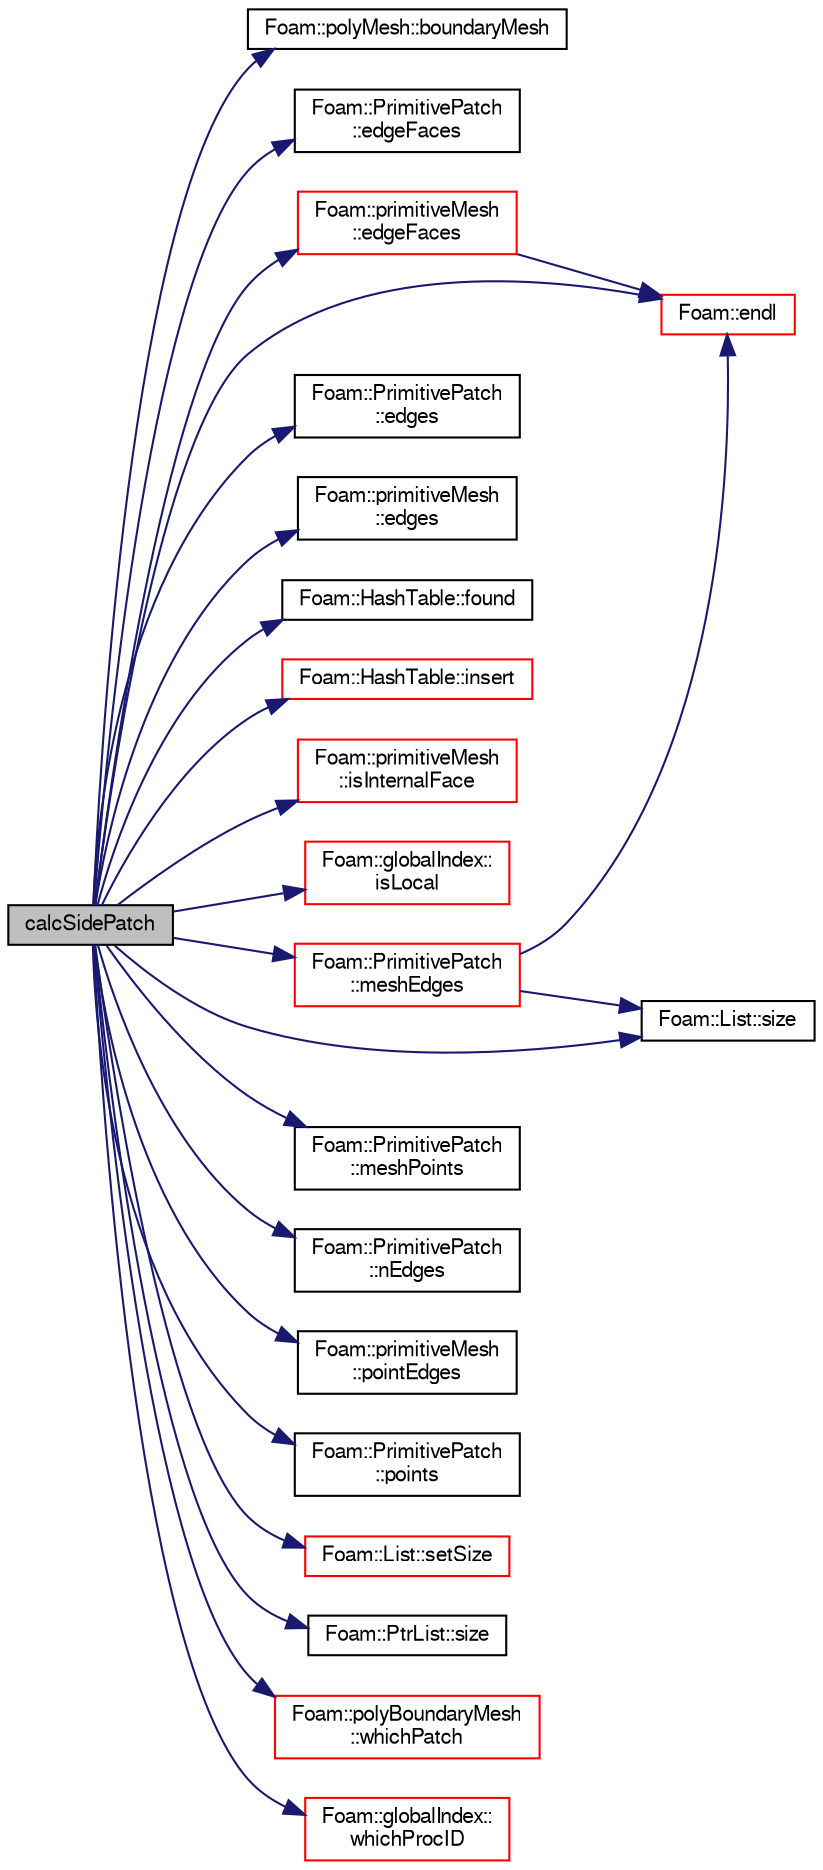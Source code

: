 digraph "calcSidePatch"
{
  bgcolor="transparent";
  edge [fontname="FreeSans",fontsize="10",labelfontname="FreeSans",labelfontsize="10"];
  node [fontname="FreeSans",fontsize="10",shape=record];
  rankdir="LR";
  Node1 [label="calcSidePatch",height=0.2,width=0.4,color="black", fillcolor="grey75", style="filled" fontcolor="black"];
  Node1 -> Node2 [color="midnightblue",fontsize="10",style="solid",fontname="FreeSans"];
  Node2 [label="Foam::polyMesh::boundaryMesh",height=0.2,width=0.4,color="black",URL="$a01861.html#a6b7f5ba89250dbd7a1c6c7860ab60fe3",tooltip="Return boundary mesh. "];
  Node1 -> Node3 [color="midnightblue",fontsize="10",style="solid",fontname="FreeSans"];
  Node3 [label="Foam::PrimitivePatch\l::edgeFaces",height=0.2,width=0.4,color="black",URL="$a01914.html#ab456054a1e7e1a07261799f50167916f",tooltip="Return edge-face addressing. "];
  Node1 -> Node4 [color="midnightblue",fontsize="10",style="solid",fontname="FreeSans"];
  Node4 [label="Foam::primitiveMesh\l::edgeFaces",height=0.2,width=0.4,color="red",URL="$a01911.html#ab456054a1e7e1a07261799f50167916f"];
  Node4 -> Node5 [color="midnightblue",fontsize="10",style="solid",fontname="FreeSans"];
  Node5 [label="Foam::endl",height=0.2,width=0.4,color="red",URL="$a10237.html#a2db8fe02a0d3909e9351bb4275b23ce4",tooltip="Add newline and flush stream. "];
  Node1 -> Node6 [color="midnightblue",fontsize="10",style="solid",fontname="FreeSans"];
  Node6 [label="Foam::PrimitivePatch\l::edges",height=0.2,width=0.4,color="black",URL="$a01914.html#aae82d34fe433288eb6b1f9dea53675c8",tooltip="Return list of edges, address into LOCAL point list. "];
  Node1 -> Node7 [color="midnightblue",fontsize="10",style="solid",fontname="FreeSans"];
  Node7 [label="Foam::primitiveMesh\l::edges",height=0.2,width=0.4,color="black",URL="$a01911.html#aae82d34fe433288eb6b1f9dea53675c8",tooltip="Return mesh edges. Uses calcEdges. "];
  Node1 -> Node5 [color="midnightblue",fontsize="10",style="solid",fontname="FreeSans"];
  Node1 -> Node8 [color="midnightblue",fontsize="10",style="solid",fontname="FreeSans"];
  Node8 [label="Foam::HashTable::found",height=0.2,width=0.4,color="black",URL="$a00959.html#a3df8044b3c7afb4eb62517f64e85eab6",tooltip="Return true if hashedEntry is found in table. "];
  Node1 -> Node9 [color="midnightblue",fontsize="10",style="solid",fontname="FreeSans"];
  Node9 [label="Foam::HashTable::insert",height=0.2,width=0.4,color="red",URL="$a00959.html#a5eee1e0e199ad59b9cb3916cd42156e0",tooltip="Insert a new hashedEntry. "];
  Node1 -> Node10 [color="midnightblue",fontsize="10",style="solid",fontname="FreeSans"];
  Node10 [label="Foam::primitiveMesh\l::isInternalFace",height=0.2,width=0.4,color="red",URL="$a01911.html#a836bb7ec097736e6d0c7903e486776a8",tooltip="Return true if given face label is internal to the mesh. "];
  Node1 -> Node11 [color="midnightblue",fontsize="10",style="solid",fontname="FreeSans"];
  Node11 [label="Foam::globalIndex::\lisLocal",height=0.2,width=0.4,color="red",URL="$a00906.html#afb056b2091a6bf83c081430e0d64d449",tooltip="Is on local processor. "];
  Node1 -> Node12 [color="midnightblue",fontsize="10",style="solid",fontname="FreeSans"];
  Node12 [label="Foam::PrimitivePatch\l::meshEdges",height=0.2,width=0.4,color="red",URL="$a01914.html#ac19048ef57f6dd80e2dec2e69709e82d",tooltip="Return labels of patch edges in the global edge list using. "];
  Node12 -> Node5 [color="midnightblue",fontsize="10",style="solid",fontname="FreeSans"];
  Node12 -> Node13 [color="midnightblue",fontsize="10",style="solid",fontname="FreeSans"];
  Node13 [label="Foam::List::size",height=0.2,width=0.4,color="black",URL="$a01325.html#a8a5f6fa29bd4b500caf186f60245b384",tooltip="Override size to be inconsistent with allocated storage. "];
  Node1 -> Node14 [color="midnightblue",fontsize="10",style="solid",fontname="FreeSans"];
  Node14 [label="Foam::PrimitivePatch\l::meshPoints",height=0.2,width=0.4,color="black",URL="$a01914.html#ae4935f85c38392518565dd7c666e3caf",tooltip="Return labelList of mesh points in patch. They are constructed. "];
  Node1 -> Node15 [color="midnightblue",fontsize="10",style="solid",fontname="FreeSans"];
  Node15 [label="Foam::PrimitivePatch\l::nEdges",height=0.2,width=0.4,color="black",URL="$a01914.html#a1db9478309c639504a743b7b194226f4",tooltip="Return number of edges in patch. "];
  Node1 -> Node16 [color="midnightblue",fontsize="10",style="solid",fontname="FreeSans"];
  Node16 [label="Foam::primitiveMesh\l::pointEdges",height=0.2,width=0.4,color="black",URL="$a01911.html#a9372e15b6f50db75f39f33f24d4887a4"];
  Node1 -> Node17 [color="midnightblue",fontsize="10",style="solid",fontname="FreeSans"];
  Node17 [label="Foam::PrimitivePatch\l::points",height=0.2,width=0.4,color="black",URL="$a01914.html#a1f42f31bcf706357682dcf097255b544",tooltip="Return reference to global points. "];
  Node1 -> Node18 [color="midnightblue",fontsize="10",style="solid",fontname="FreeSans"];
  Node18 [label="Foam::List::setSize",height=0.2,width=0.4,color="red",URL="$a01325.html#aedb985ffeaf1bdbfeccc2a8730405703",tooltip="Reset size of List. "];
  Node1 -> Node13 [color="midnightblue",fontsize="10",style="solid",fontname="FreeSans"];
  Node1 -> Node19 [color="midnightblue",fontsize="10",style="solid",fontname="FreeSans"];
  Node19 [label="Foam::PtrList::size",height=0.2,width=0.4,color="black",URL="$a01975.html#a723361dc2020160f5492e8fe2d09fa44",tooltip="Return the number of elements in the PtrList. "];
  Node1 -> Node20 [color="midnightblue",fontsize="10",style="solid",fontname="FreeSans"];
  Node20 [label="Foam::polyBoundaryMesh\l::whichPatch",height=0.2,width=0.4,color="red",URL="$a01855.html#a6d7e875689c6272231ad4b60139b7324",tooltip="Return patch index for a given face label. "];
  Node1 -> Node21 [color="midnightblue",fontsize="10",style="solid",fontname="FreeSans"];
  Node21 [label="Foam::globalIndex::\lwhichProcID",height=0.2,width=0.4,color="red",URL="$a00906.html#ab70df8e7600efac087c911a2a8bbf039",tooltip="Which processor does global come from? Binary search. "];
}
